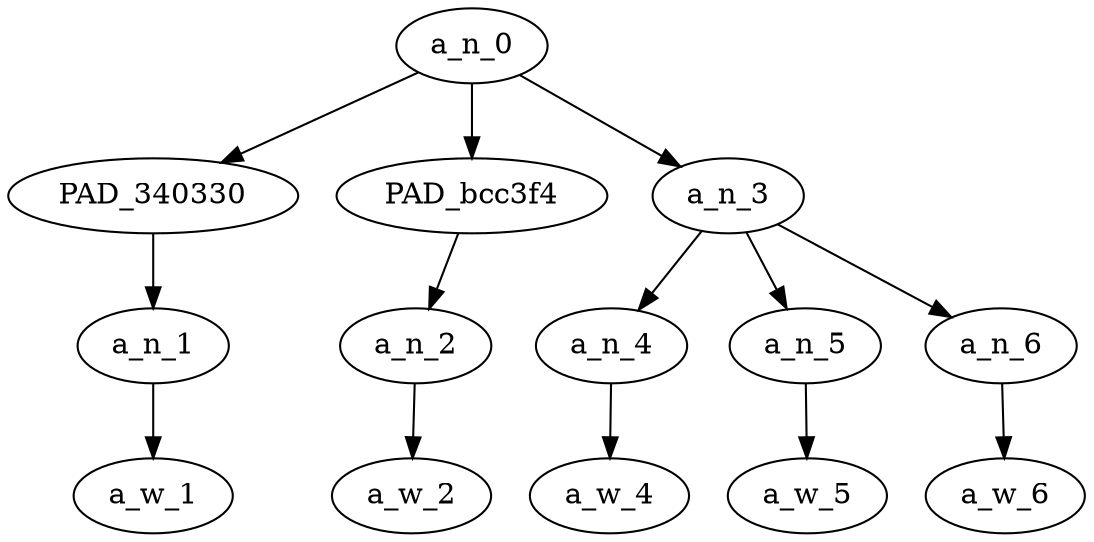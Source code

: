 strict digraph "" {
	a_n_0	[div_dir=1,
		index=0,
		level=3,
		pos="1.3333333333333333,3!",
		text_span="[0, 1, 2, 3, 4]",
		value=1.00000004];
	PAD_340330	[div_dir=-1,
		index=0,
		level=2,
		pos="0.0,2!",
		text_span="[0]",
		value=0.09034024];
	a_n_0 -> PAD_340330;
	PAD_bcc3f4	[div_dir=1,
		index=1,
		level=2,
		pos="1.0,2!",
		text_span="[1]",
		value=0.08801654];
	a_n_0 -> PAD_bcc3f4;
	a_n_3	[div_dir=1,
		index=2,
		level=2,
		pos="3.0,2!",
		text_span="[2, 3, 4]",
		value=0.81986769];
	a_n_0 -> a_n_3;
	a_n_1	[div_dir=-1,
		index=0,
		level=1,
		pos="0.0,1!",
		text_span="[0]",
		value=0.09034024];
	PAD_340330 -> a_n_1;
	a_w_1	[div_dir=0,
		index=0,
		level=0,
		pos="0,0!",
		text_span="[0]",
		value=can];
	a_n_1 -> a_w_1;
	a_n_2	[div_dir=1,
		index=1,
		level=1,
		pos="1.0,1!",
		text_span="[1]",
		value=0.08801654];
	PAD_bcc3f4 -> a_n_2;
	a_w_2	[div_dir=0,
		index=1,
		level=0,
		pos="1,0!",
		text_span="[1]",
		value=i];
	a_n_2 -> a_w_2;
	a_n_4	[div_dir=-1,
		index=2,
		level=1,
		pos="2.0,1!",
		text_span="[2]",
		value=0.13628960];
	a_n_3 -> a_n_4;
	a_n_5	[div_dir=1,
		index=3,
		level=1,
		pos="3.0,1!",
		text_span="[3]",
		value=0.55509634];
	a_n_3 -> a_n_5;
	a_n_6	[div_dir=1,
		index=4,
		level=1,
		pos="4.0,1!",
		text_span="[4]",
		value=0.12630118];
	a_n_3 -> a_n_6;
	a_w_4	[div_dir=0,
		index=2,
		level=0,
		pos="2,0!",
		text_span="[2]",
		value=say];
	a_n_4 -> a_w_4;
	a_w_5	[div_dir=0,
		index=3,
		level=0,
		pos="3,0!",
		text_span="[3]",
		value=nigger];
	a_n_5 -> a_w_5;
	a_w_6	[div_dir=0,
		index=4,
		level=0,
		pos="4,0!",
		text_span="[4]",
		value=too];
	a_n_6 -> a_w_6;
}
